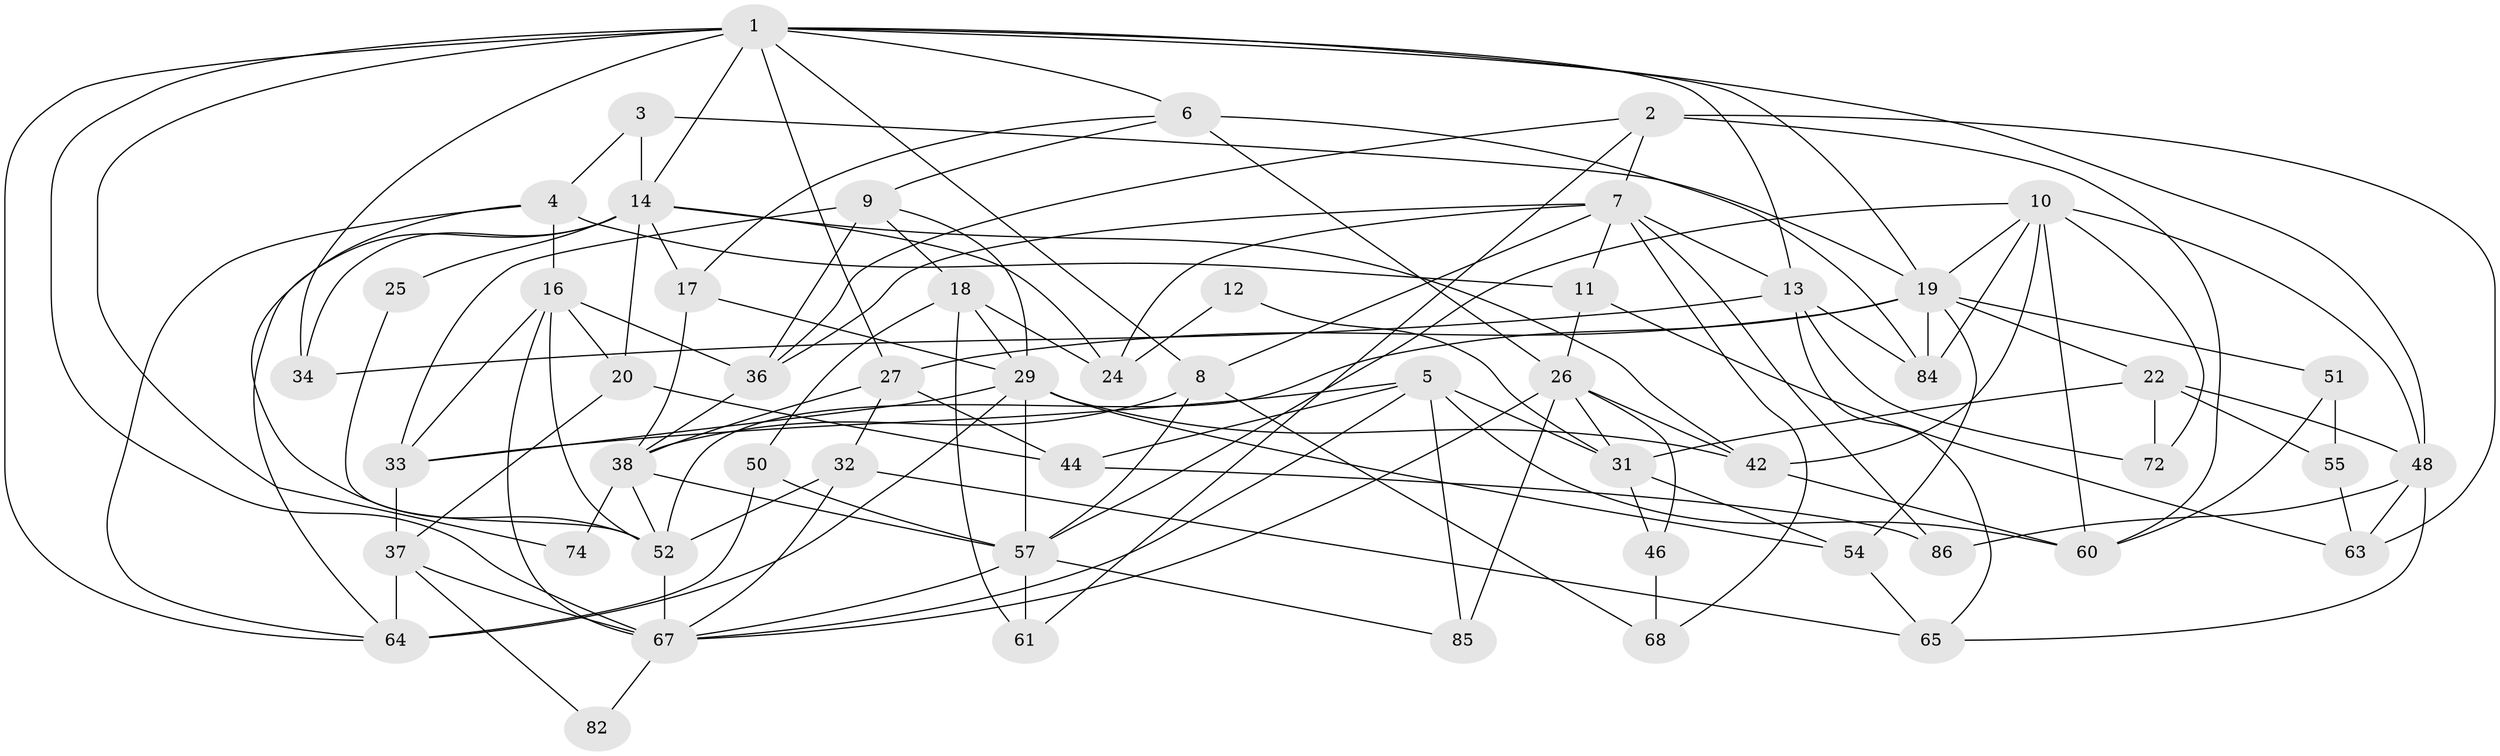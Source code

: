 // original degree distribution, {8: 0.011627906976744186, 4: 0.3023255813953488, 3: 0.3372093023255814, 5: 0.19767441860465115, 6: 0.06976744186046512, 2: 0.05813953488372093, 7: 0.023255813953488372}
// Generated by graph-tools (version 1.1) at 2025/41/03/06/25 10:41:58]
// undirected, 55 vertices, 136 edges
graph export_dot {
graph [start="1"]
  node [color=gray90,style=filled];
  1 [super="+21"];
  2 [super="+77"];
  3;
  4 [super="+49"];
  5 [super="+62"];
  6 [super="+15"];
  7 [super="+43"];
  8 [super="+23"];
  9 [super="+70"];
  10 [super="+79"];
  11 [super="+30"];
  12;
  13 [super="+28"];
  14 [super="+56"];
  16 [super="+81"];
  17 [super="+40"];
  18;
  19 [super="+45"];
  20;
  22 [super="+39"];
  24 [super="+73"];
  25;
  26 [super="+35"];
  27 [super="+47"];
  29 [super="+59"];
  31 [super="+58"];
  32 [super="+53"];
  33 [super="+78"];
  34;
  36;
  37 [super="+41"];
  38 [super="+66"];
  42 [super="+69"];
  44;
  46;
  48 [super="+80"];
  50;
  51;
  52;
  54;
  55;
  57 [super="+75"];
  60;
  61;
  63 [super="+76"];
  64 [super="+83"];
  65;
  67 [super="+71"];
  68;
  72;
  74;
  82;
  84;
  85;
  86;
  1 -- 13;
  1 -- 27;
  1 -- 8;
  1 -- 34;
  1 -- 67;
  1 -- 74;
  1 -- 14;
  1 -- 19;
  1 -- 48;
  1 -- 6;
  1 -- 64;
  2 -- 7;
  2 -- 61;
  2 -- 36;
  2 -- 60;
  2 -- 63 [weight=2];
  3 -- 4;
  3 -- 14;
  3 -- 19;
  4 -- 52;
  4 -- 64;
  4 -- 16;
  4 -- 11;
  5 -- 44;
  5 -- 67;
  5 -- 33;
  5 -- 31;
  5 -- 85;
  5 -- 60;
  6 -- 26;
  6 -- 17;
  6 -- 84;
  6 -- 9;
  7 -- 86;
  7 -- 68;
  7 -- 36;
  7 -- 24;
  7 -- 8;
  7 -- 13;
  7 -- 11;
  8 -- 57;
  8 -- 68;
  8 -- 38;
  9 -- 18;
  9 -- 36;
  9 -- 29;
  9 -- 33;
  10 -- 19;
  10 -- 57;
  10 -- 72;
  10 -- 48;
  10 -- 42;
  10 -- 84;
  10 -- 60;
  11 -- 63;
  11 -- 26;
  12 -- 24 [weight=2];
  12 -- 31;
  13 -- 34;
  13 -- 84;
  13 -- 72;
  13 -- 65;
  14 -- 24;
  14 -- 25;
  14 -- 34;
  14 -- 64;
  14 -- 17;
  14 -- 20;
  14 -- 42;
  16 -- 20;
  16 -- 33;
  16 -- 67;
  16 -- 36;
  16 -- 52;
  17 -- 29;
  17 -- 38;
  18 -- 50;
  18 -- 24 [weight=2];
  18 -- 61;
  18 -- 29;
  19 -- 84;
  19 -- 51;
  19 -- 52;
  19 -- 54;
  19 -- 27;
  19 -- 22;
  20 -- 44;
  20 -- 37;
  22 -- 48;
  22 -- 55;
  22 -- 72;
  22 -- 31;
  25 -- 52;
  26 -- 85;
  26 -- 46;
  26 -- 42;
  26 -- 67;
  26 -- 31;
  27 -- 44;
  27 -- 32;
  27 -- 38;
  29 -- 54;
  29 -- 64;
  29 -- 42;
  29 -- 33;
  29 -- 57;
  31 -- 54 [weight=2];
  31 -- 46;
  32 -- 52;
  32 -- 65;
  32 -- 67;
  33 -- 37;
  36 -- 38;
  37 -- 64;
  37 -- 82;
  37 -- 67;
  38 -- 52;
  38 -- 57;
  38 -- 74;
  42 -- 60;
  44 -- 86;
  46 -- 68;
  48 -- 65;
  48 -- 63;
  48 -- 86;
  50 -- 64 [weight=2];
  50 -- 57;
  51 -- 60;
  51 -- 55;
  52 -- 67;
  54 -- 65;
  55 -- 63;
  57 -- 61;
  57 -- 85;
  57 -- 67;
  67 -- 82;
}
